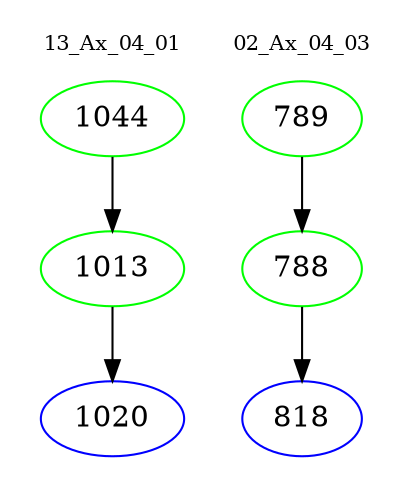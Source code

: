 digraph{
subgraph cluster_0 {
color = white
label = "13_Ax_04_01";
fontsize=10;
T0_1044 [label="1044", color="green"]
T0_1044 -> T0_1013 [color="black"]
T0_1013 [label="1013", color="green"]
T0_1013 -> T0_1020 [color="black"]
T0_1020 [label="1020", color="blue"]
}
subgraph cluster_1 {
color = white
label = "02_Ax_04_03";
fontsize=10;
T1_789 [label="789", color="green"]
T1_789 -> T1_788 [color="black"]
T1_788 [label="788", color="green"]
T1_788 -> T1_818 [color="black"]
T1_818 [label="818", color="blue"]
}
}
